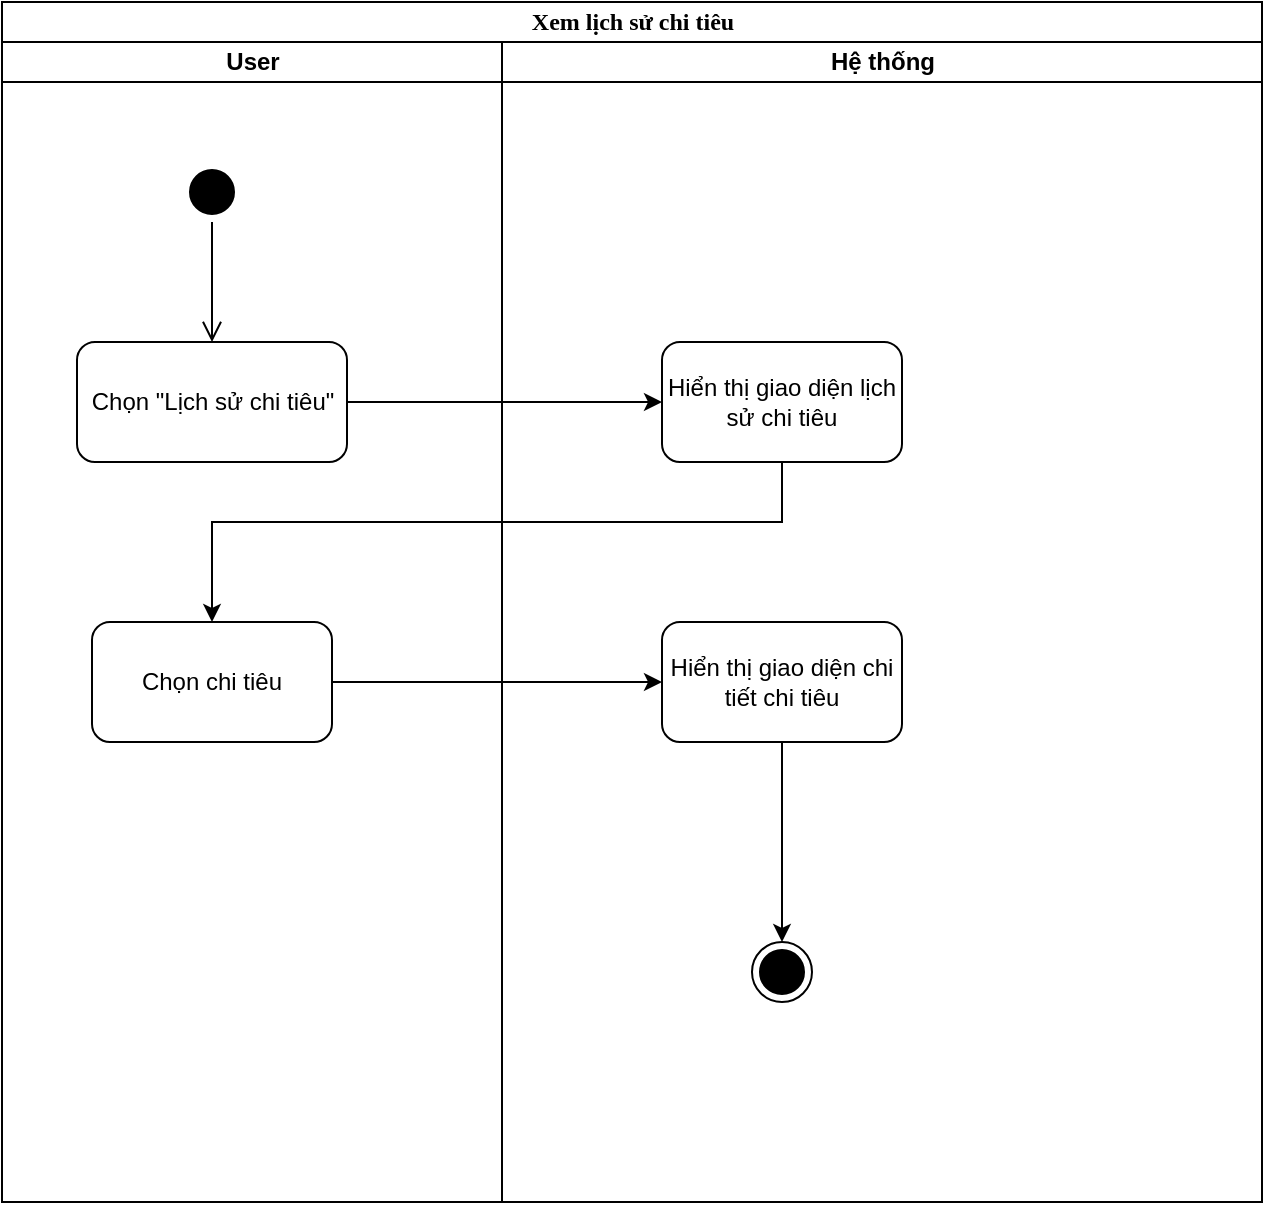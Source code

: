 <mxfile version="20.3.0" type="device"><diagram name="Page-1" id="0783ab3e-0a74-02c8-0abd-f7b4e66b4bec"><mxGraphModel dx="1203" dy="771" grid="1" gridSize="10" guides="1" tooltips="1" connect="1" arrows="1" fold="1" page="1" pageScale="1" pageWidth="850" pageHeight="1100" background="none" math="0" shadow="0"><root><mxCell id="0"/><mxCell id="1" parent="0"/><mxCell id="1c1d494c118603dd-1" value="Xem lịch sử chi tiêu" style="swimlane;html=1;childLayout=stackLayout;startSize=20;rounded=0;shadow=0;comic=0;labelBackgroundColor=none;strokeWidth=1;fontFamily=Verdana;fontSize=12;align=center;" parent="1" vertex="1"><mxGeometry x="40" y="20" width="630" height="600" as="geometry"/></mxCell><mxCell id="1c1d494c118603dd-2" value="User" style="swimlane;html=1;startSize=20;" parent="1c1d494c118603dd-1" vertex="1"><mxGeometry y="20" width="250" height="580" as="geometry"/></mxCell><mxCell id="1c1d494c118603dd-3" value="Hệ thống" style="swimlane;html=1;startSize=20;" parent="1c1d494c118603dd-1" vertex="1"><mxGeometry x="250" y="20" width="380" height="580" as="geometry"/></mxCell><mxCell id="JPCNRe24Bag1UwLnFdst-12" value="" style="ellipse;html=1;shape=endState;fillColor=#000000;strokeColor=#000000;" vertex="1" parent="1c1d494c118603dd-3"><mxGeometry x="125" y="450" width="30" height="30" as="geometry"/></mxCell><mxCell id="JPCNRe24Bag1UwLnFdst-3" value="" style="ellipse;html=1;shape=startState;fillColor=#000000;strokeColor=#000000;" vertex="1" parent="1"><mxGeometry x="130" y="100" width="30" height="30" as="geometry"/></mxCell><mxCell id="JPCNRe24Bag1UwLnFdst-4" value="" style="edgeStyle=orthogonalEdgeStyle;html=1;verticalAlign=bottom;endArrow=open;endSize=8;strokeColor=#000000;rounded=0;" edge="1" parent="1" source="JPCNRe24Bag1UwLnFdst-3" target="JPCNRe24Bag1UwLnFdst-5"><mxGeometry relative="1" as="geometry"><mxPoint x="125" y="150" as="targetPoint"/></mxGeometry></mxCell><mxCell id="JPCNRe24Bag1UwLnFdst-5" value="Chọn &quot;Lịch sử chi tiêu&quot;" style="rounded=1;whiteSpace=wrap;html=1;strokeColor=#000000;" vertex="1" parent="1"><mxGeometry x="77.5" y="190" width="135" height="60" as="geometry"/></mxCell><mxCell id="JPCNRe24Bag1UwLnFdst-6" value="Chọn chi tiêu" style="rounded=1;whiteSpace=wrap;html=1;strokeColor=#000000;" vertex="1" parent="1"><mxGeometry x="85" y="330" width="120" height="60" as="geometry"/></mxCell><mxCell id="JPCNRe24Bag1UwLnFdst-7" style="edgeStyle=orthogonalEdgeStyle;rounded=0;orthogonalLoop=1;jettySize=auto;html=1;entryX=0;entryY=0.5;entryDx=0;entryDy=0;strokeColor=#000000;" edge="1" parent="1" source="JPCNRe24Bag1UwLnFdst-5" target="JPCNRe24Bag1UwLnFdst-10"><mxGeometry relative="1" as="geometry"/></mxCell><mxCell id="JPCNRe24Bag1UwLnFdst-8" style="edgeStyle=orthogonalEdgeStyle;rounded=0;orthogonalLoop=1;jettySize=auto;html=1;strokeColor=#000000;" edge="1" parent="1" source="JPCNRe24Bag1UwLnFdst-10" target="JPCNRe24Bag1UwLnFdst-6"><mxGeometry relative="1" as="geometry"><Array as="points"><mxPoint x="430" y="280"/><mxPoint x="145" y="280"/></Array></mxGeometry></mxCell><mxCell id="JPCNRe24Bag1UwLnFdst-9" style="edgeStyle=orthogonalEdgeStyle;rounded=0;orthogonalLoop=1;jettySize=auto;html=1;entryX=0;entryY=0.5;entryDx=0;entryDy=0;strokeColor=#000000;" edge="1" parent="1" source="JPCNRe24Bag1UwLnFdst-6" target="JPCNRe24Bag1UwLnFdst-11"><mxGeometry relative="1" as="geometry"/></mxCell><mxCell id="JPCNRe24Bag1UwLnFdst-10" value="Hiển thị giao diện lịch sử chi tiêu" style="rounded=1;whiteSpace=wrap;html=1;strokeColor=#000000;" vertex="1" parent="1"><mxGeometry x="370" y="190" width="120" height="60" as="geometry"/></mxCell><mxCell id="JPCNRe24Bag1UwLnFdst-13" style="edgeStyle=orthogonalEdgeStyle;rounded=0;orthogonalLoop=1;jettySize=auto;html=1;entryX=0.5;entryY=0;entryDx=0;entryDy=0;strokeColor=#000000;" edge="1" parent="1" source="JPCNRe24Bag1UwLnFdst-11" target="JPCNRe24Bag1UwLnFdst-12"><mxGeometry relative="1" as="geometry"/></mxCell><mxCell id="JPCNRe24Bag1UwLnFdst-11" value="Hiển thị giao diện chi tiết chi tiêu" style="rounded=1;whiteSpace=wrap;html=1;strokeColor=#000000;" vertex="1" parent="1"><mxGeometry x="370" y="330" width="120" height="60" as="geometry"/></mxCell></root></mxGraphModel></diagram></mxfile>